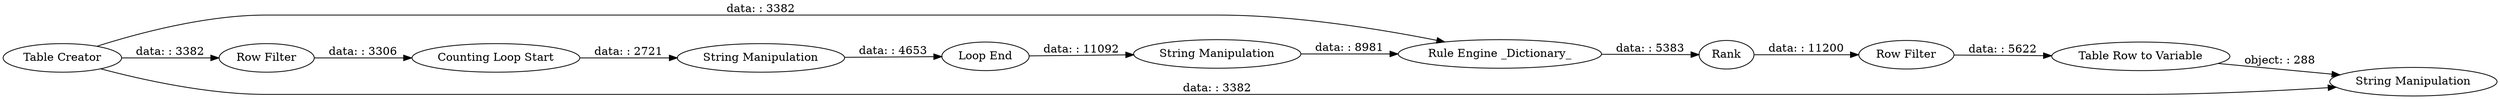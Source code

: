 digraph {
	"-8931512789930079546_2" [label="Counting Loop Start"]
	"-8931512789930079546_12" [label="Rule Engine _Dictionary_"]
	"-8931512789930079546_6" [label="Loop End"]
	"-8931512789930079546_3" [label="String Manipulation"]
	"-8931512789930079546_14" [label=Rank]
	"-8931512789930079546_5" [label="Row Filter"]
	"-8931512789930079546_11" [label="Table Row to Variable"]
	"-8931512789930079546_8" [label="Row Filter"]
	"-8931512789930079546_13" [label="String Manipulation"]
	"-8931512789930079546_1" [label="Table Creator"]
	"-8931512789930079546_10" [label="String Manipulation"]
	"-8931512789930079546_14" -> "-8931512789930079546_8" [label="data: : 11200"]
	"-8931512789930079546_12" -> "-8931512789930079546_14" [label="data: : 5383"]
	"-8931512789930079546_5" -> "-8931512789930079546_2" [label="data: : 3306"]
	"-8931512789930079546_1" -> "-8931512789930079546_12" [label="data: : 3382"]
	"-8931512789930079546_13" -> "-8931512789930079546_12" [label="data: : 8981"]
	"-8931512789930079546_3" -> "-8931512789930079546_6" [label="data: : 4653"]
	"-8931512789930079546_2" -> "-8931512789930079546_3" [label="data: : 2721"]
	"-8931512789930079546_8" -> "-8931512789930079546_11" [label="data: : 5622"]
	"-8931512789930079546_11" -> "-8931512789930079546_10" [label="object: : 288"]
	"-8931512789930079546_1" -> "-8931512789930079546_10" [label="data: : 3382"]
	"-8931512789930079546_1" -> "-8931512789930079546_5" [label="data: : 3382"]
	"-8931512789930079546_6" -> "-8931512789930079546_13" [label="data: : 11092"]
	rankdir=LR
}
